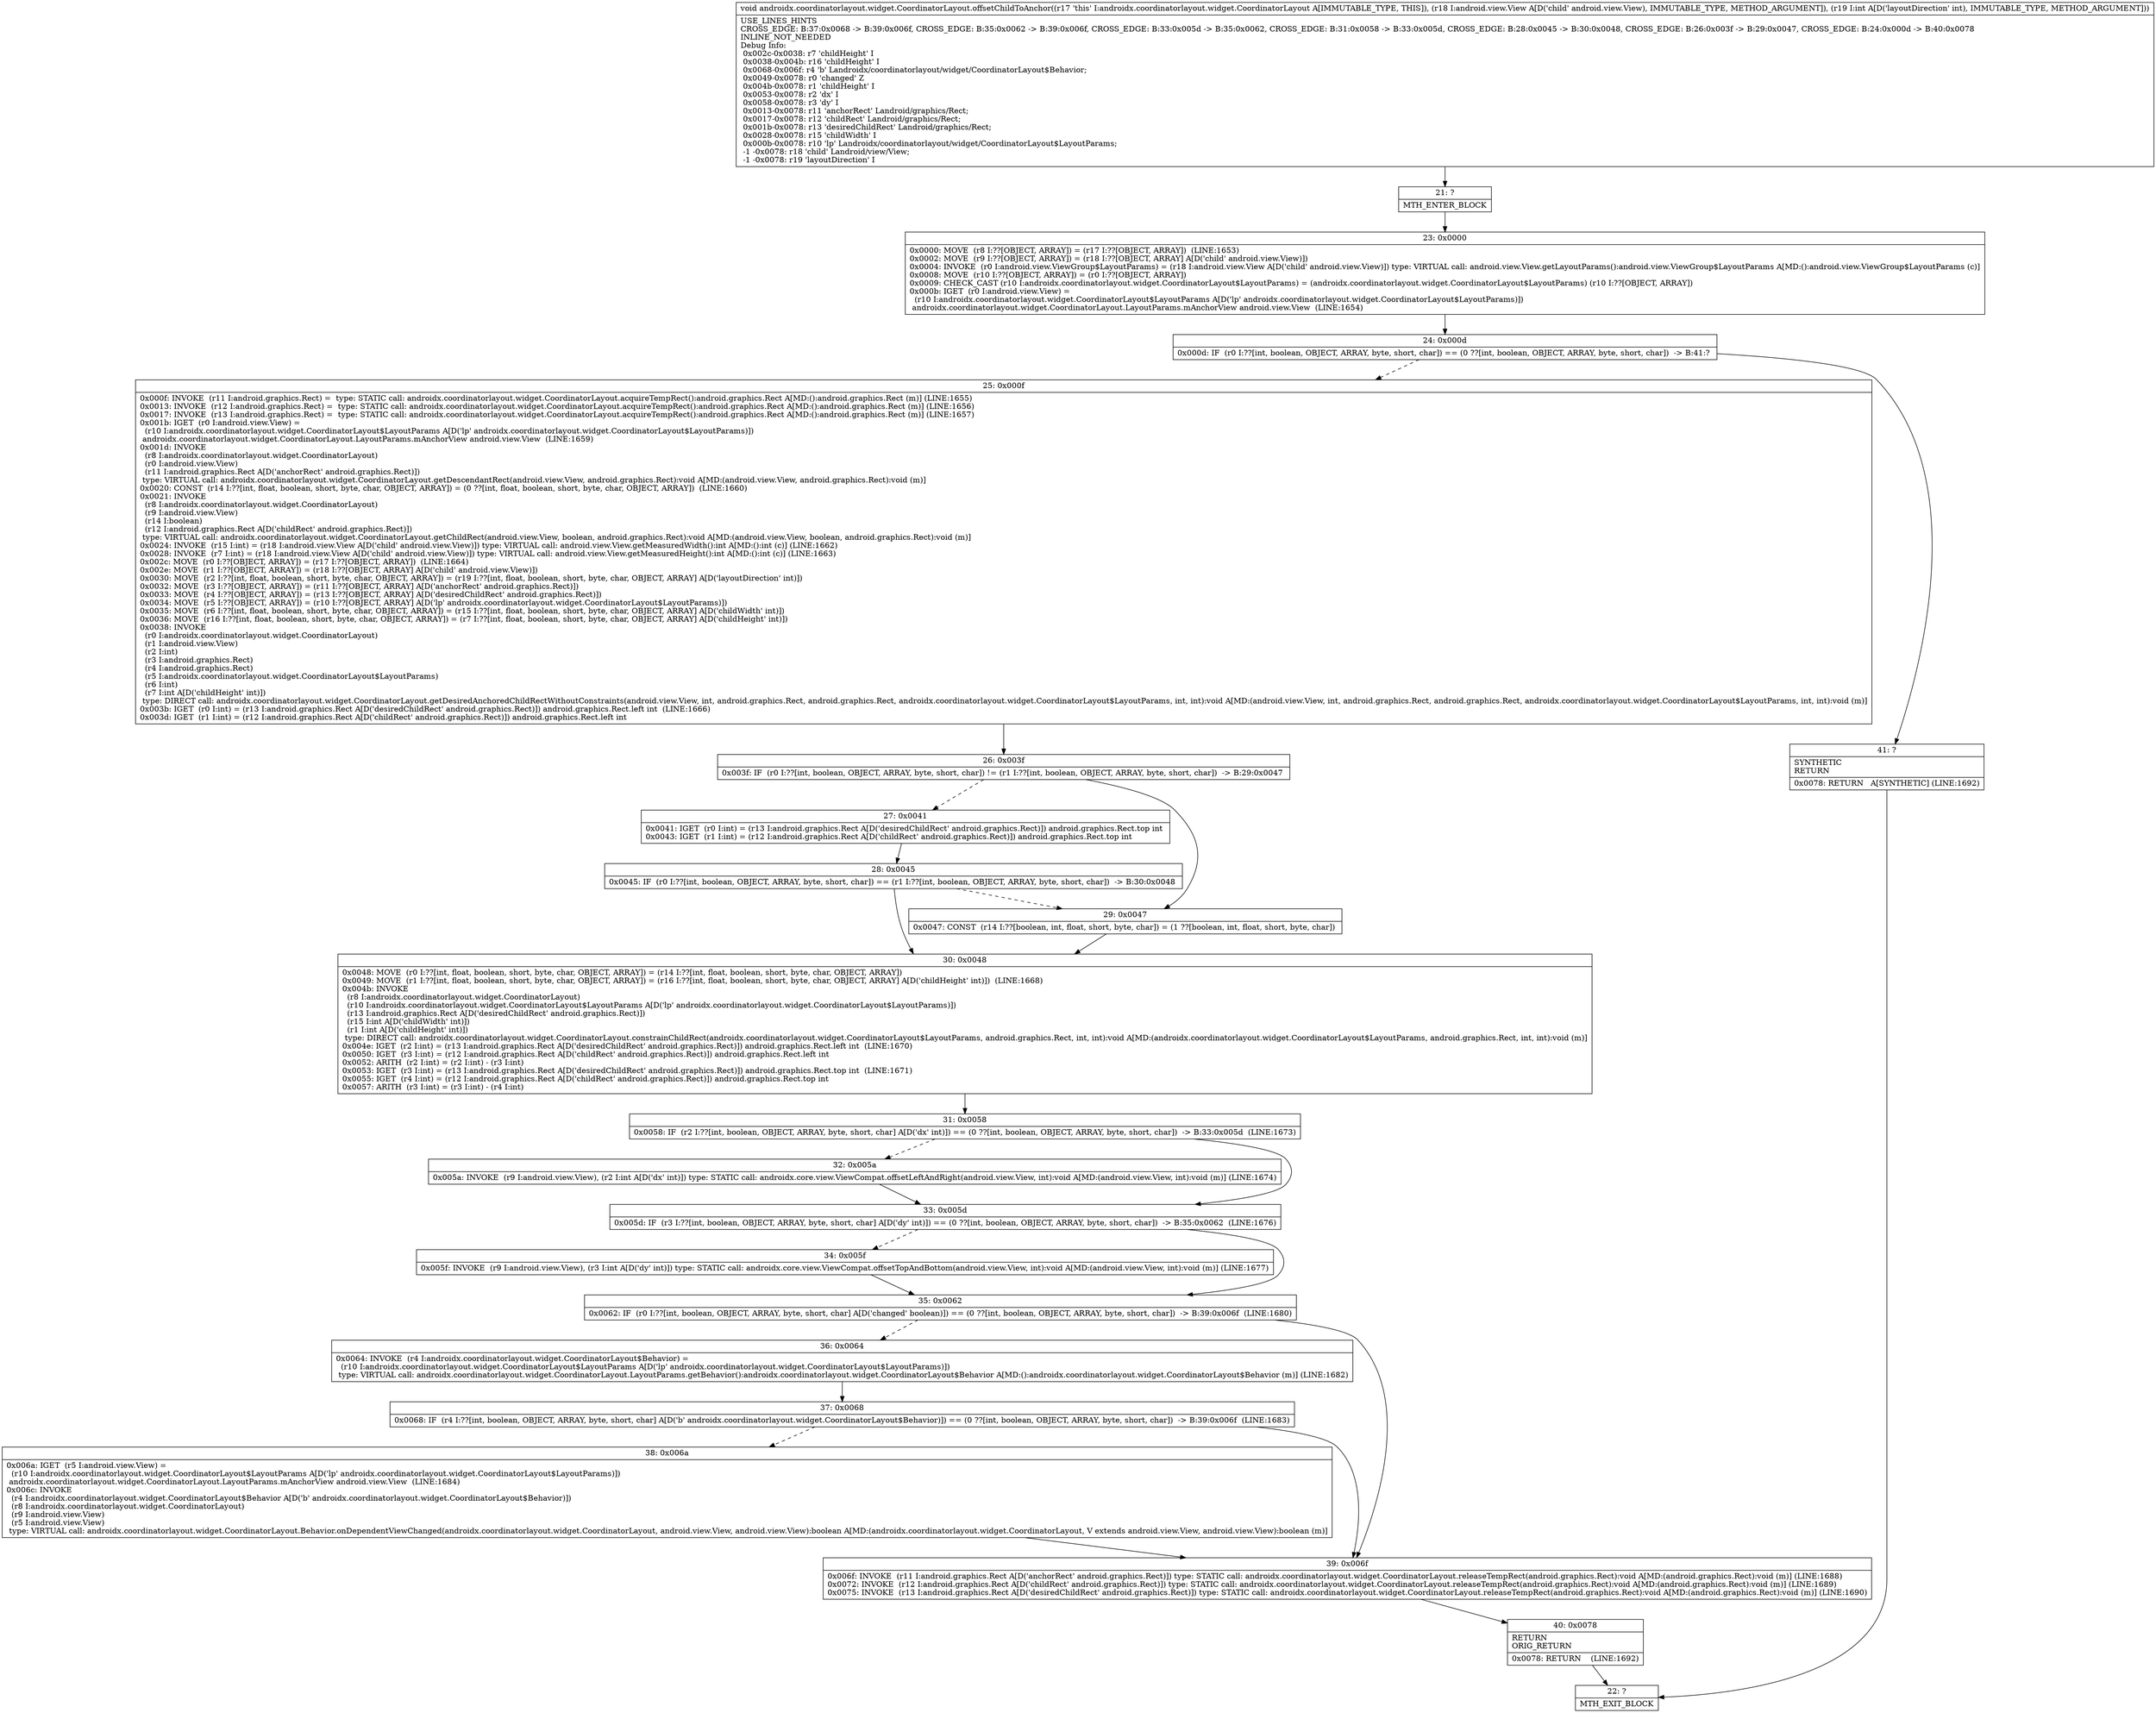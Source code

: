 digraph "CFG forandroidx.coordinatorlayout.widget.CoordinatorLayout.offsetChildToAnchor(Landroid\/view\/View;I)V" {
Node_21 [shape=record,label="{21\:\ ?|MTH_ENTER_BLOCK\l}"];
Node_23 [shape=record,label="{23\:\ 0x0000|0x0000: MOVE  (r8 I:??[OBJECT, ARRAY]) = (r17 I:??[OBJECT, ARRAY])  (LINE:1653)\l0x0002: MOVE  (r9 I:??[OBJECT, ARRAY]) = (r18 I:??[OBJECT, ARRAY] A[D('child' android.view.View)]) \l0x0004: INVOKE  (r0 I:android.view.ViewGroup$LayoutParams) = (r18 I:android.view.View A[D('child' android.view.View)]) type: VIRTUAL call: android.view.View.getLayoutParams():android.view.ViewGroup$LayoutParams A[MD:():android.view.ViewGroup$LayoutParams (c)]\l0x0008: MOVE  (r10 I:??[OBJECT, ARRAY]) = (r0 I:??[OBJECT, ARRAY]) \l0x0009: CHECK_CAST (r10 I:androidx.coordinatorlayout.widget.CoordinatorLayout$LayoutParams) = (androidx.coordinatorlayout.widget.CoordinatorLayout$LayoutParams) (r10 I:??[OBJECT, ARRAY]) \l0x000b: IGET  (r0 I:android.view.View) = \l  (r10 I:androidx.coordinatorlayout.widget.CoordinatorLayout$LayoutParams A[D('lp' androidx.coordinatorlayout.widget.CoordinatorLayout$LayoutParams)])\l androidx.coordinatorlayout.widget.CoordinatorLayout.LayoutParams.mAnchorView android.view.View  (LINE:1654)\l}"];
Node_24 [shape=record,label="{24\:\ 0x000d|0x000d: IF  (r0 I:??[int, boolean, OBJECT, ARRAY, byte, short, char]) == (0 ??[int, boolean, OBJECT, ARRAY, byte, short, char])  \-\> B:41:? \l}"];
Node_25 [shape=record,label="{25\:\ 0x000f|0x000f: INVOKE  (r11 I:android.graphics.Rect) =  type: STATIC call: androidx.coordinatorlayout.widget.CoordinatorLayout.acquireTempRect():android.graphics.Rect A[MD:():android.graphics.Rect (m)] (LINE:1655)\l0x0013: INVOKE  (r12 I:android.graphics.Rect) =  type: STATIC call: androidx.coordinatorlayout.widget.CoordinatorLayout.acquireTempRect():android.graphics.Rect A[MD:():android.graphics.Rect (m)] (LINE:1656)\l0x0017: INVOKE  (r13 I:android.graphics.Rect) =  type: STATIC call: androidx.coordinatorlayout.widget.CoordinatorLayout.acquireTempRect():android.graphics.Rect A[MD:():android.graphics.Rect (m)] (LINE:1657)\l0x001b: IGET  (r0 I:android.view.View) = \l  (r10 I:androidx.coordinatorlayout.widget.CoordinatorLayout$LayoutParams A[D('lp' androidx.coordinatorlayout.widget.CoordinatorLayout$LayoutParams)])\l androidx.coordinatorlayout.widget.CoordinatorLayout.LayoutParams.mAnchorView android.view.View  (LINE:1659)\l0x001d: INVOKE  \l  (r8 I:androidx.coordinatorlayout.widget.CoordinatorLayout)\l  (r0 I:android.view.View)\l  (r11 I:android.graphics.Rect A[D('anchorRect' android.graphics.Rect)])\l type: VIRTUAL call: androidx.coordinatorlayout.widget.CoordinatorLayout.getDescendantRect(android.view.View, android.graphics.Rect):void A[MD:(android.view.View, android.graphics.Rect):void (m)]\l0x0020: CONST  (r14 I:??[int, float, boolean, short, byte, char, OBJECT, ARRAY]) = (0 ??[int, float, boolean, short, byte, char, OBJECT, ARRAY])  (LINE:1660)\l0x0021: INVOKE  \l  (r8 I:androidx.coordinatorlayout.widget.CoordinatorLayout)\l  (r9 I:android.view.View)\l  (r14 I:boolean)\l  (r12 I:android.graphics.Rect A[D('childRect' android.graphics.Rect)])\l type: VIRTUAL call: androidx.coordinatorlayout.widget.CoordinatorLayout.getChildRect(android.view.View, boolean, android.graphics.Rect):void A[MD:(android.view.View, boolean, android.graphics.Rect):void (m)]\l0x0024: INVOKE  (r15 I:int) = (r18 I:android.view.View A[D('child' android.view.View)]) type: VIRTUAL call: android.view.View.getMeasuredWidth():int A[MD:():int (c)] (LINE:1662)\l0x0028: INVOKE  (r7 I:int) = (r18 I:android.view.View A[D('child' android.view.View)]) type: VIRTUAL call: android.view.View.getMeasuredHeight():int A[MD:():int (c)] (LINE:1663)\l0x002c: MOVE  (r0 I:??[OBJECT, ARRAY]) = (r17 I:??[OBJECT, ARRAY])  (LINE:1664)\l0x002e: MOVE  (r1 I:??[OBJECT, ARRAY]) = (r18 I:??[OBJECT, ARRAY] A[D('child' android.view.View)]) \l0x0030: MOVE  (r2 I:??[int, float, boolean, short, byte, char, OBJECT, ARRAY]) = (r19 I:??[int, float, boolean, short, byte, char, OBJECT, ARRAY] A[D('layoutDirection' int)]) \l0x0032: MOVE  (r3 I:??[OBJECT, ARRAY]) = (r11 I:??[OBJECT, ARRAY] A[D('anchorRect' android.graphics.Rect)]) \l0x0033: MOVE  (r4 I:??[OBJECT, ARRAY]) = (r13 I:??[OBJECT, ARRAY] A[D('desiredChildRect' android.graphics.Rect)]) \l0x0034: MOVE  (r5 I:??[OBJECT, ARRAY]) = (r10 I:??[OBJECT, ARRAY] A[D('lp' androidx.coordinatorlayout.widget.CoordinatorLayout$LayoutParams)]) \l0x0035: MOVE  (r6 I:??[int, float, boolean, short, byte, char, OBJECT, ARRAY]) = (r15 I:??[int, float, boolean, short, byte, char, OBJECT, ARRAY] A[D('childWidth' int)]) \l0x0036: MOVE  (r16 I:??[int, float, boolean, short, byte, char, OBJECT, ARRAY]) = (r7 I:??[int, float, boolean, short, byte, char, OBJECT, ARRAY] A[D('childHeight' int)]) \l0x0038: INVOKE  \l  (r0 I:androidx.coordinatorlayout.widget.CoordinatorLayout)\l  (r1 I:android.view.View)\l  (r2 I:int)\l  (r3 I:android.graphics.Rect)\l  (r4 I:android.graphics.Rect)\l  (r5 I:androidx.coordinatorlayout.widget.CoordinatorLayout$LayoutParams)\l  (r6 I:int)\l  (r7 I:int A[D('childHeight' int)])\l type: DIRECT call: androidx.coordinatorlayout.widget.CoordinatorLayout.getDesiredAnchoredChildRectWithoutConstraints(android.view.View, int, android.graphics.Rect, android.graphics.Rect, androidx.coordinatorlayout.widget.CoordinatorLayout$LayoutParams, int, int):void A[MD:(android.view.View, int, android.graphics.Rect, android.graphics.Rect, androidx.coordinatorlayout.widget.CoordinatorLayout$LayoutParams, int, int):void (m)]\l0x003b: IGET  (r0 I:int) = (r13 I:android.graphics.Rect A[D('desiredChildRect' android.graphics.Rect)]) android.graphics.Rect.left int  (LINE:1666)\l0x003d: IGET  (r1 I:int) = (r12 I:android.graphics.Rect A[D('childRect' android.graphics.Rect)]) android.graphics.Rect.left int \l}"];
Node_26 [shape=record,label="{26\:\ 0x003f|0x003f: IF  (r0 I:??[int, boolean, OBJECT, ARRAY, byte, short, char]) != (r1 I:??[int, boolean, OBJECT, ARRAY, byte, short, char])  \-\> B:29:0x0047 \l}"];
Node_27 [shape=record,label="{27\:\ 0x0041|0x0041: IGET  (r0 I:int) = (r13 I:android.graphics.Rect A[D('desiredChildRect' android.graphics.Rect)]) android.graphics.Rect.top int \l0x0043: IGET  (r1 I:int) = (r12 I:android.graphics.Rect A[D('childRect' android.graphics.Rect)]) android.graphics.Rect.top int \l}"];
Node_28 [shape=record,label="{28\:\ 0x0045|0x0045: IF  (r0 I:??[int, boolean, OBJECT, ARRAY, byte, short, char]) == (r1 I:??[int, boolean, OBJECT, ARRAY, byte, short, char])  \-\> B:30:0x0048 \l}"];
Node_30 [shape=record,label="{30\:\ 0x0048|0x0048: MOVE  (r0 I:??[int, float, boolean, short, byte, char, OBJECT, ARRAY]) = (r14 I:??[int, float, boolean, short, byte, char, OBJECT, ARRAY]) \l0x0049: MOVE  (r1 I:??[int, float, boolean, short, byte, char, OBJECT, ARRAY]) = (r16 I:??[int, float, boolean, short, byte, char, OBJECT, ARRAY] A[D('childHeight' int)])  (LINE:1668)\l0x004b: INVOKE  \l  (r8 I:androidx.coordinatorlayout.widget.CoordinatorLayout)\l  (r10 I:androidx.coordinatorlayout.widget.CoordinatorLayout$LayoutParams A[D('lp' androidx.coordinatorlayout.widget.CoordinatorLayout$LayoutParams)])\l  (r13 I:android.graphics.Rect A[D('desiredChildRect' android.graphics.Rect)])\l  (r15 I:int A[D('childWidth' int)])\l  (r1 I:int A[D('childHeight' int)])\l type: DIRECT call: androidx.coordinatorlayout.widget.CoordinatorLayout.constrainChildRect(androidx.coordinatorlayout.widget.CoordinatorLayout$LayoutParams, android.graphics.Rect, int, int):void A[MD:(androidx.coordinatorlayout.widget.CoordinatorLayout$LayoutParams, android.graphics.Rect, int, int):void (m)]\l0x004e: IGET  (r2 I:int) = (r13 I:android.graphics.Rect A[D('desiredChildRect' android.graphics.Rect)]) android.graphics.Rect.left int  (LINE:1670)\l0x0050: IGET  (r3 I:int) = (r12 I:android.graphics.Rect A[D('childRect' android.graphics.Rect)]) android.graphics.Rect.left int \l0x0052: ARITH  (r2 I:int) = (r2 I:int) \- (r3 I:int) \l0x0053: IGET  (r3 I:int) = (r13 I:android.graphics.Rect A[D('desiredChildRect' android.graphics.Rect)]) android.graphics.Rect.top int  (LINE:1671)\l0x0055: IGET  (r4 I:int) = (r12 I:android.graphics.Rect A[D('childRect' android.graphics.Rect)]) android.graphics.Rect.top int \l0x0057: ARITH  (r3 I:int) = (r3 I:int) \- (r4 I:int) \l}"];
Node_31 [shape=record,label="{31\:\ 0x0058|0x0058: IF  (r2 I:??[int, boolean, OBJECT, ARRAY, byte, short, char] A[D('dx' int)]) == (0 ??[int, boolean, OBJECT, ARRAY, byte, short, char])  \-\> B:33:0x005d  (LINE:1673)\l}"];
Node_32 [shape=record,label="{32\:\ 0x005a|0x005a: INVOKE  (r9 I:android.view.View), (r2 I:int A[D('dx' int)]) type: STATIC call: androidx.core.view.ViewCompat.offsetLeftAndRight(android.view.View, int):void A[MD:(android.view.View, int):void (m)] (LINE:1674)\l}"];
Node_33 [shape=record,label="{33\:\ 0x005d|0x005d: IF  (r3 I:??[int, boolean, OBJECT, ARRAY, byte, short, char] A[D('dy' int)]) == (0 ??[int, boolean, OBJECT, ARRAY, byte, short, char])  \-\> B:35:0x0062  (LINE:1676)\l}"];
Node_34 [shape=record,label="{34\:\ 0x005f|0x005f: INVOKE  (r9 I:android.view.View), (r3 I:int A[D('dy' int)]) type: STATIC call: androidx.core.view.ViewCompat.offsetTopAndBottom(android.view.View, int):void A[MD:(android.view.View, int):void (m)] (LINE:1677)\l}"];
Node_35 [shape=record,label="{35\:\ 0x0062|0x0062: IF  (r0 I:??[int, boolean, OBJECT, ARRAY, byte, short, char] A[D('changed' boolean)]) == (0 ??[int, boolean, OBJECT, ARRAY, byte, short, char])  \-\> B:39:0x006f  (LINE:1680)\l}"];
Node_36 [shape=record,label="{36\:\ 0x0064|0x0064: INVOKE  (r4 I:androidx.coordinatorlayout.widget.CoordinatorLayout$Behavior) = \l  (r10 I:androidx.coordinatorlayout.widget.CoordinatorLayout$LayoutParams A[D('lp' androidx.coordinatorlayout.widget.CoordinatorLayout$LayoutParams)])\l type: VIRTUAL call: androidx.coordinatorlayout.widget.CoordinatorLayout.LayoutParams.getBehavior():androidx.coordinatorlayout.widget.CoordinatorLayout$Behavior A[MD:():androidx.coordinatorlayout.widget.CoordinatorLayout$Behavior (m)] (LINE:1682)\l}"];
Node_37 [shape=record,label="{37\:\ 0x0068|0x0068: IF  (r4 I:??[int, boolean, OBJECT, ARRAY, byte, short, char] A[D('b' androidx.coordinatorlayout.widget.CoordinatorLayout$Behavior)]) == (0 ??[int, boolean, OBJECT, ARRAY, byte, short, char])  \-\> B:39:0x006f  (LINE:1683)\l}"];
Node_38 [shape=record,label="{38\:\ 0x006a|0x006a: IGET  (r5 I:android.view.View) = \l  (r10 I:androidx.coordinatorlayout.widget.CoordinatorLayout$LayoutParams A[D('lp' androidx.coordinatorlayout.widget.CoordinatorLayout$LayoutParams)])\l androidx.coordinatorlayout.widget.CoordinatorLayout.LayoutParams.mAnchorView android.view.View  (LINE:1684)\l0x006c: INVOKE  \l  (r4 I:androidx.coordinatorlayout.widget.CoordinatorLayout$Behavior A[D('b' androidx.coordinatorlayout.widget.CoordinatorLayout$Behavior)])\l  (r8 I:androidx.coordinatorlayout.widget.CoordinatorLayout)\l  (r9 I:android.view.View)\l  (r5 I:android.view.View)\l type: VIRTUAL call: androidx.coordinatorlayout.widget.CoordinatorLayout.Behavior.onDependentViewChanged(androidx.coordinatorlayout.widget.CoordinatorLayout, android.view.View, android.view.View):boolean A[MD:(androidx.coordinatorlayout.widget.CoordinatorLayout, V extends android.view.View, android.view.View):boolean (m)]\l}"];
Node_39 [shape=record,label="{39\:\ 0x006f|0x006f: INVOKE  (r11 I:android.graphics.Rect A[D('anchorRect' android.graphics.Rect)]) type: STATIC call: androidx.coordinatorlayout.widget.CoordinatorLayout.releaseTempRect(android.graphics.Rect):void A[MD:(android.graphics.Rect):void (m)] (LINE:1688)\l0x0072: INVOKE  (r12 I:android.graphics.Rect A[D('childRect' android.graphics.Rect)]) type: STATIC call: androidx.coordinatorlayout.widget.CoordinatorLayout.releaseTempRect(android.graphics.Rect):void A[MD:(android.graphics.Rect):void (m)] (LINE:1689)\l0x0075: INVOKE  (r13 I:android.graphics.Rect A[D('desiredChildRect' android.graphics.Rect)]) type: STATIC call: androidx.coordinatorlayout.widget.CoordinatorLayout.releaseTempRect(android.graphics.Rect):void A[MD:(android.graphics.Rect):void (m)] (LINE:1690)\l}"];
Node_40 [shape=record,label="{40\:\ 0x0078|RETURN\lORIG_RETURN\l|0x0078: RETURN    (LINE:1692)\l}"];
Node_22 [shape=record,label="{22\:\ ?|MTH_EXIT_BLOCK\l}"];
Node_29 [shape=record,label="{29\:\ 0x0047|0x0047: CONST  (r14 I:??[boolean, int, float, short, byte, char]) = (1 ??[boolean, int, float, short, byte, char]) \l}"];
Node_41 [shape=record,label="{41\:\ ?|SYNTHETIC\lRETURN\l|0x0078: RETURN   A[SYNTHETIC] (LINE:1692)\l}"];
MethodNode[shape=record,label="{void androidx.coordinatorlayout.widget.CoordinatorLayout.offsetChildToAnchor((r17 'this' I:androidx.coordinatorlayout.widget.CoordinatorLayout A[IMMUTABLE_TYPE, THIS]), (r18 I:android.view.View A[D('child' android.view.View), IMMUTABLE_TYPE, METHOD_ARGUMENT]), (r19 I:int A[D('layoutDirection' int), IMMUTABLE_TYPE, METHOD_ARGUMENT]))  | USE_LINES_HINTS\lCROSS_EDGE: B:37:0x0068 \-\> B:39:0x006f, CROSS_EDGE: B:35:0x0062 \-\> B:39:0x006f, CROSS_EDGE: B:33:0x005d \-\> B:35:0x0062, CROSS_EDGE: B:31:0x0058 \-\> B:33:0x005d, CROSS_EDGE: B:28:0x0045 \-\> B:30:0x0048, CROSS_EDGE: B:26:0x003f \-\> B:29:0x0047, CROSS_EDGE: B:24:0x000d \-\> B:40:0x0078\lINLINE_NOT_NEEDED\lDebug Info:\l  0x002c\-0x0038: r7 'childHeight' I\l  0x0038\-0x004b: r16 'childHeight' I\l  0x0068\-0x006f: r4 'b' Landroidx\/coordinatorlayout\/widget\/CoordinatorLayout$Behavior;\l  0x0049\-0x0078: r0 'changed' Z\l  0x004b\-0x0078: r1 'childHeight' I\l  0x0053\-0x0078: r2 'dx' I\l  0x0058\-0x0078: r3 'dy' I\l  0x0013\-0x0078: r11 'anchorRect' Landroid\/graphics\/Rect;\l  0x0017\-0x0078: r12 'childRect' Landroid\/graphics\/Rect;\l  0x001b\-0x0078: r13 'desiredChildRect' Landroid\/graphics\/Rect;\l  0x0028\-0x0078: r15 'childWidth' I\l  0x000b\-0x0078: r10 'lp' Landroidx\/coordinatorlayout\/widget\/CoordinatorLayout$LayoutParams;\l  \-1 \-0x0078: r18 'child' Landroid\/view\/View;\l  \-1 \-0x0078: r19 'layoutDirection' I\l}"];
MethodNode -> Node_21;Node_21 -> Node_23;
Node_23 -> Node_24;
Node_24 -> Node_25[style=dashed];
Node_24 -> Node_41;
Node_25 -> Node_26;
Node_26 -> Node_27[style=dashed];
Node_26 -> Node_29;
Node_27 -> Node_28;
Node_28 -> Node_29[style=dashed];
Node_28 -> Node_30;
Node_30 -> Node_31;
Node_31 -> Node_32[style=dashed];
Node_31 -> Node_33;
Node_32 -> Node_33;
Node_33 -> Node_34[style=dashed];
Node_33 -> Node_35;
Node_34 -> Node_35;
Node_35 -> Node_36[style=dashed];
Node_35 -> Node_39;
Node_36 -> Node_37;
Node_37 -> Node_38[style=dashed];
Node_37 -> Node_39;
Node_38 -> Node_39;
Node_39 -> Node_40;
Node_40 -> Node_22;
Node_29 -> Node_30;
Node_41 -> Node_22;
}


